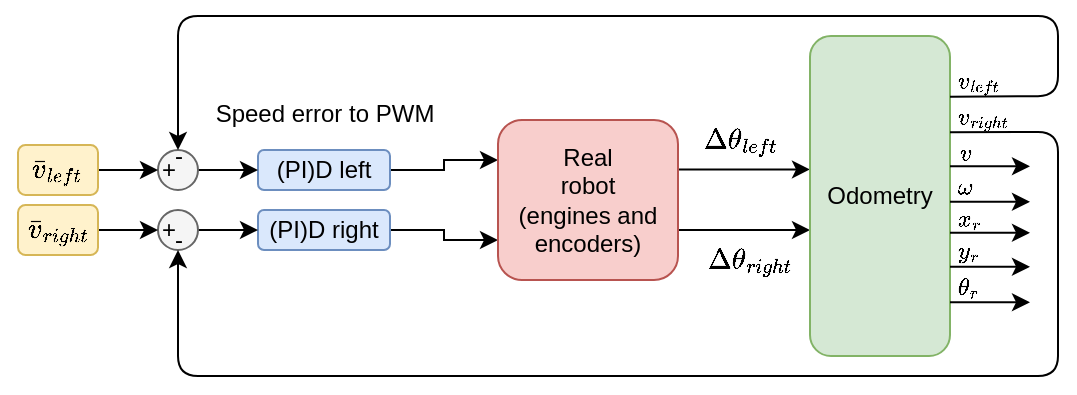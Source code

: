 <mxfile version="19.0.3" type="device"><diagram id="tbljnMG-TBhCUii4Mgx1" name="Pagina-1"><mxGraphModel dx="569" dy="346" grid="1" gridSize="10" guides="1" tooltips="1" connect="1" arrows="1" fold="1" page="1" pageScale="1" pageWidth="827" pageHeight="1169" math="1" shadow="0"><root><mxCell id="0"/><mxCell id="1" parent="0"/><mxCell id="Y81UlJ8JtkSbFVG4RWBV-3" style="edgeStyle=orthogonalEdgeStyle;rounded=0;orthogonalLoop=1;jettySize=auto;html=1;exitX=1;exitY=0.5;exitDx=0;exitDy=0;entryX=0;entryY=0.25;entryDx=0;entryDy=0;" parent="1" source="X3i8mlJ2zpGMLwRcWHW3-2" target="X3i8mlJ2zpGMLwRcWHW3-21" edge="1"><mxGeometry relative="1" as="geometry"/></mxCell><mxCell id="X3i8mlJ2zpGMLwRcWHW3-2" value="(PI)D left" style="rounded=1;whiteSpace=wrap;html=1;fillColor=#dae8fc;strokeColor=#6c8ebf;" parent="1" vertex="1"><mxGeometry x="274" y="247" width="66" height="20" as="geometry"/></mxCell><mxCell id="Y81UlJ8JtkSbFVG4RWBV-4" style="edgeStyle=orthogonalEdgeStyle;rounded=0;orthogonalLoop=1;jettySize=auto;html=1;exitX=1;exitY=0.5;exitDx=0;exitDy=0;entryX=0;entryY=0.75;entryDx=0;entryDy=0;" parent="1" source="X3i8mlJ2zpGMLwRcWHW3-3" target="X3i8mlJ2zpGMLwRcWHW3-21" edge="1"><mxGeometry relative="1" as="geometry"/></mxCell><mxCell id="X3i8mlJ2zpGMLwRcWHW3-3" value="(PI)D right" style="rounded=1;whiteSpace=wrap;html=1;fillColor=#dae8fc;strokeColor=#6c8ebf;" parent="1" vertex="1"><mxGeometry x="274" y="277" width="66" height="20" as="geometry"/></mxCell><mxCell id="NH8gimKI-UOYtJwOPtNH-26" value="" style="edgeStyle=orthogonalEdgeStyle;rounded=0;orthogonalLoop=1;jettySize=auto;html=1;" parent="1" source="X3i8mlJ2zpGMLwRcWHW3-21" target="X3i8mlJ2zpGMLwRcWHW3-24" edge="1"><mxGeometry relative="1" as="geometry"><Array as="points"><mxPoint x="540" y="287"/><mxPoint x="540" y="287"/></Array></mxGeometry></mxCell><mxCell id="NH8gimKI-UOYtJwOPtNH-27" style="edgeStyle=orthogonalEdgeStyle;rounded=0;orthogonalLoop=1;jettySize=auto;html=1;exitX=0.989;exitY=0.309;exitDx=0;exitDy=0;exitPerimeter=0;" parent="1" source="X3i8mlJ2zpGMLwRcWHW3-21" target="X3i8mlJ2zpGMLwRcWHW3-24" edge="1"><mxGeometry relative="1" as="geometry"><Array as="points"><mxPoint x="560" y="257"/><mxPoint x="560" y="257"/></Array></mxGeometry></mxCell><mxCell id="X3i8mlJ2zpGMLwRcWHW3-21" value="Real&lt;br&gt;robot&lt;br&gt;(engines and encoders)" style="rounded=1;whiteSpace=wrap;html=1;fillColor=#f8cecc;strokeColor=#b85450;" parent="1" vertex="1"><mxGeometry x="394" y="232" width="90" height="80" as="geometry"/></mxCell><mxCell id="X3i8mlJ2zpGMLwRcWHW3-24" value="Odometry" style="rounded=1;whiteSpace=wrap;html=1;fillColor=#d5e8d4;strokeColor=#82b366;" parent="1" vertex="1"><mxGeometry x="550" y="190" width="70" height="160" as="geometry"/></mxCell><mxCell id="X3i8mlJ2zpGMLwRcWHW3-32" value="$$\Delta\theta_{left}$$" style="text;html=1;align=center;verticalAlign=middle;resizable=0;points=[];autosize=1;strokeColor=none;fillColor=none;" parent="1" vertex="1"><mxGeometry x="450" y="232" width="130" height="20" as="geometry"/></mxCell><mxCell id="X3i8mlJ2zpGMLwRcWHW3-33" value="$$\Delta\theta_{right}$$" style="text;html=1;align=center;verticalAlign=middle;resizable=0;points=[];autosize=1;strokeColor=none;fillColor=none;" parent="1" vertex="1"><mxGeometry x="450" y="292" width="140" height="20" as="geometry"/></mxCell><mxCell id="X3i8mlJ2zpGMLwRcWHW3-40" value="&lt;font style=&quot;font-size: 10px;&quot;&gt;$$v_{left}$$&lt;/font&gt;" style="text;html=1;align=center;verticalAlign=middle;resizable=0;points=[];autosize=1;strokeColor=none;fillColor=none;" parent="1" vertex="1"><mxGeometry x="599" y="203" width="70" height="20" as="geometry"/></mxCell><mxCell id="X3i8mlJ2zpGMLwRcWHW3-41" value="&lt;font style=&quot;font-size: 10px;&quot;&gt;$$v_{right}$$&lt;/font&gt;" style="text;html=1;align=center;verticalAlign=middle;resizable=0;points=[];autosize=1;strokeColor=none;fillColor=none;" parent="1" vertex="1"><mxGeometry x="601" y="221" width="70" height="20" as="geometry"/></mxCell><mxCell id="X3i8mlJ2zpGMLwRcWHW3-43" style="edgeStyle=orthogonalEdgeStyle;rounded=0;orthogonalLoop=1;jettySize=auto;html=1;entryX=0;entryY=0.5;entryDx=0;entryDy=0;" parent="1" source="X3i8mlJ2zpGMLwRcWHW3-42" target="X3i8mlJ2zpGMLwRcWHW3-3" edge="1"><mxGeometry relative="1" as="geometry"/></mxCell><mxCell id="X3i8mlJ2zpGMLwRcWHW3-42" value="" style="ellipse;whiteSpace=wrap;html=1;fillColor=#f5f5f5;fontColor=#333333;strokeColor=#666666;" parent="1" vertex="1"><mxGeometry x="224" y="277" width="20" height="20" as="geometry"/></mxCell><mxCell id="X3i8mlJ2zpGMLwRcWHW3-44" style="edgeStyle=orthogonalEdgeStyle;rounded=0;orthogonalLoop=1;jettySize=auto;html=1;entryX=0;entryY=0.5;entryDx=0;entryDy=0;" parent="1" source="X3i8mlJ2zpGMLwRcWHW3-45" target="X3i8mlJ2zpGMLwRcWHW3-2" edge="1"><mxGeometry relative="1" as="geometry"><mxPoint x="264" y="257.0" as="targetPoint"/></mxGeometry></mxCell><mxCell id="X3i8mlJ2zpGMLwRcWHW3-45" value="" style="ellipse;whiteSpace=wrap;html=1;fillColor=#f5f5f5;fontColor=#333333;strokeColor=#666666;" parent="1" vertex="1"><mxGeometry x="224" y="247" width="20" height="20" as="geometry"/></mxCell><mxCell id="NH8gimKI-UOYtJwOPtNH-22" style="edgeStyle=orthogonalEdgeStyle;rounded=0;orthogonalLoop=1;jettySize=auto;html=1;exitX=1;exitY=0.5;exitDx=0;exitDy=0;entryX=0;entryY=0.5;entryDx=0;entryDy=0;" parent="1" source="NH8gimKI-UOYtJwOPtNH-4" target="X3i8mlJ2zpGMLwRcWHW3-45" edge="1"><mxGeometry relative="1" as="geometry"/></mxCell><mxCell id="NH8gimKI-UOYtJwOPtNH-4" value="$$\bar v_{left}$$" style="rounded=1;whiteSpace=wrap;html=1;fillColor=#fff2cc;strokeColor=#d6b656;" parent="1" vertex="1"><mxGeometry x="154" y="244.5" width="40" height="25" as="geometry"/></mxCell><mxCell id="NH8gimKI-UOYtJwOPtNH-23" style="edgeStyle=orthogonalEdgeStyle;rounded=0;orthogonalLoop=1;jettySize=auto;html=1;exitX=1;exitY=0.5;exitDx=0;exitDy=0;entryX=0;entryY=0.5;entryDx=0;entryDy=0;" parent="1" source="NH8gimKI-UOYtJwOPtNH-5" target="X3i8mlJ2zpGMLwRcWHW3-42" edge="1"><mxGeometry relative="1" as="geometry"/></mxCell><mxCell id="NH8gimKI-UOYtJwOPtNH-5" value="&lt;span style=&quot;&quot;&gt;$$\bar v_{right}$$&lt;/span&gt;" style="rounded=1;whiteSpace=wrap;html=1;fillColor=#fff2cc;strokeColor=#d6b656;" parent="1" vertex="1"><mxGeometry x="154" y="274.5" width="40" height="25" as="geometry"/></mxCell><mxCell id="NH8gimKI-UOYtJwOPtNH-18" value="-" style="text;html=1;align=center;verticalAlign=middle;resizable=0;points=[];autosize=1;strokeColor=none;fillColor=none;" parent="1" vertex="1"><mxGeometry x="224" y="240" width="20" height="20" as="geometry"/></mxCell><mxCell id="NH8gimKI-UOYtJwOPtNH-19" value="-" style="text;html=1;align=center;verticalAlign=middle;resizable=0;points=[];autosize=1;strokeColor=none;fillColor=none;" parent="1" vertex="1"><mxGeometry x="224" y="282" width="20" height="20" as="geometry"/></mxCell><mxCell id="NH8gimKI-UOYtJwOPtNH-20" value="+" style="text;html=1;align=center;verticalAlign=middle;resizable=0;points=[];autosize=1;strokeColor=none;fillColor=none;" parent="1" vertex="1"><mxGeometry x="219" y="247" width="20" height="20" as="geometry"/></mxCell><mxCell id="NH8gimKI-UOYtJwOPtNH-21" value="+" style="text;html=1;align=center;verticalAlign=middle;resizable=0;points=[];autosize=1;strokeColor=none;fillColor=none;" parent="1" vertex="1"><mxGeometry x="219" y="277" width="20" height="20" as="geometry"/></mxCell><mxCell id="NH8gimKI-UOYtJwOPtNH-33" value="" style="endArrow=classic;html=1;rounded=1;entryX=0.5;entryY=0;entryDx=0;entryDy=0;" parent="1" target="X3i8mlJ2zpGMLwRcWHW3-45" edge="1"><mxGeometry width="50" height="50" relative="1" as="geometry"><mxPoint x="620" y="220.39" as="sourcePoint"/><mxPoint x="-106" y="180" as="targetPoint"/><Array as="points"><mxPoint x="674" y="220"/><mxPoint x="674" y="180"/><mxPoint x="234" y="180"/></Array></mxGeometry></mxCell><mxCell id="NH8gimKI-UOYtJwOPtNH-41" value="" style="endArrow=classic;html=1;rounded=1;entryX=0.5;entryY=1;entryDx=0;entryDy=0;" parent="1" target="X3i8mlJ2zpGMLwRcWHW3-42" edge="1"><mxGeometry width="50" height="50" relative="1" as="geometry"><mxPoint x="620" y="238.13" as="sourcePoint"/><mxPoint x="-96" y="360" as="targetPoint"/><Array as="points"><mxPoint x="674" y="238"/><mxPoint x="674" y="360"/><mxPoint x="234" y="360"/></Array></mxGeometry></mxCell><mxCell id="NH8gimKI-UOYtJwOPtNH-44" value="" style="endArrow=classic;html=1;rounded=0;" parent="1" edge="1"><mxGeometry width="50" height="50" relative="1" as="geometry"><mxPoint x="620" y="255.15" as="sourcePoint"/><mxPoint x="660" y="255.15" as="targetPoint"/></mxGeometry></mxCell><mxCell id="NH8gimKI-UOYtJwOPtNH-45" value="" style="endArrow=classic;html=1;rounded=0;" parent="1" edge="1"><mxGeometry width="50" height="50" relative="1" as="geometry"><mxPoint x="620" y="272.89" as="sourcePoint"/><mxPoint x="660" y="272.89" as="targetPoint"/></mxGeometry></mxCell><mxCell id="NH8gimKI-UOYtJwOPtNH-46" value="" style="endArrow=classic;html=1;rounded=0;" parent="1" edge="1"><mxGeometry width="50" height="50" relative="1" as="geometry"><mxPoint x="620" y="288.37" as="sourcePoint"/><mxPoint x="660" y="288.37" as="targetPoint"/></mxGeometry></mxCell><mxCell id="NH8gimKI-UOYtJwOPtNH-47" value="" style="endArrow=classic;html=1;rounded=0;" parent="1" edge="1"><mxGeometry width="50" height="50" relative="1" as="geometry"><mxPoint x="620" y="305.39" as="sourcePoint"/><mxPoint x="660" y="305.39" as="targetPoint"/></mxGeometry></mxCell><mxCell id="NH8gimKI-UOYtJwOPtNH-48" value="" style="endArrow=classic;html=1;rounded=0;" parent="1" edge="1"><mxGeometry width="50" height="50" relative="1" as="geometry"><mxPoint x="620" y="323.13" as="sourcePoint"/><mxPoint x="660" y="323.13" as="targetPoint"/></mxGeometry></mxCell><mxCell id="NH8gimKI-UOYtJwOPtNH-49" value="&lt;font style=&quot;font-size: 10px;&quot;&gt;$$v$$&lt;/font&gt;" style="text;html=1;align=center;verticalAlign=middle;resizable=0;points=[];autosize=1;strokeColor=none;fillColor=none;" parent="1" vertex="1"><mxGeometry x="607" y="239" width="40" height="20" as="geometry"/></mxCell><mxCell id="NH8gimKI-UOYtJwOPtNH-50" value="&lt;font style=&quot;font-size: 10px;&quot;&gt;$$\omega$$&lt;/font&gt;" style="text;html=1;align=center;verticalAlign=middle;resizable=0;points=[];autosize=1;strokeColor=none;fillColor=none;" parent="1" vertex="1"><mxGeometry x="592" y="255.5" width="70" height="20" as="geometry"/></mxCell><mxCell id="NH8gimKI-UOYtJwOPtNH-51" value="&lt;font style=&quot;font-size: 10px;&quot;&gt;$$x_{r}$$&lt;/font&gt;" style="text;html=1;align=center;verticalAlign=middle;resizable=0;points=[];autosize=1;strokeColor=none;fillColor=none;" parent="1" vertex="1"><mxGeometry x="599" y="272" width="60" height="20" as="geometry"/></mxCell><mxCell id="NH8gimKI-UOYtJwOPtNH-54" value="&lt;font style=&quot;font-size: 10px;&quot;&gt;$$y_{r}$$&lt;/font&gt;" style="text;html=1;align=center;verticalAlign=middle;resizable=0;points=[];autosize=1;strokeColor=none;fillColor=none;" parent="1" vertex="1"><mxGeometry x="599" y="287.5" width="60" height="20" as="geometry"/></mxCell><mxCell id="NH8gimKI-UOYtJwOPtNH-55" value="&lt;font style=&quot;font-size: 10px;&quot;&gt;$$\theta_{r}$$&lt;/font&gt;" style="text;html=1;align=center;verticalAlign=middle;resizable=0;points=[];autosize=1;strokeColor=none;fillColor=none;" parent="1" vertex="1"><mxGeometry x="589" y="305.5" width="80" height="20" as="geometry"/></mxCell><mxCell id="Y81UlJ8JtkSbFVG4RWBV-1" value="Speed error to PWM" style="text;html=1;align=center;verticalAlign=middle;resizable=0;points=[];autosize=1;strokeColor=none;fillColor=none;" parent="1" vertex="1"><mxGeometry x="247" y="219" width="120" height="20" as="geometry"/></mxCell></root></mxGraphModel></diagram></mxfile>